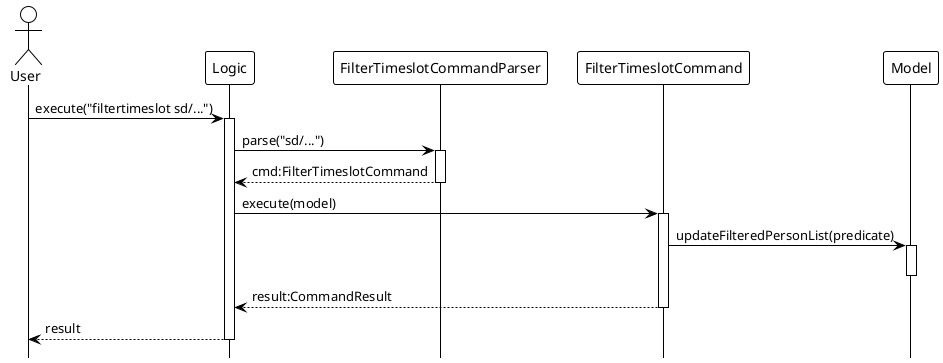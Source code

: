 @startuml
!theme plain
hide footbox
actor User
participant Logic
participant FilterTimeslotCommandParser
participant FilterTimeslotCommand
participant Model

User -> Logic : execute("filtertimeslot sd/...")
activate Logic
Logic -> FilterTimeslotCommandParser : parse("sd/...")
activate FilterTimeslotCommandParser
Logic <-- FilterTimeslotCommandParser : cmd:FilterTimeslotCommand
deactivate FilterTimeslotCommandParser

Logic -> FilterTimeslotCommand : execute(model)
activate FilterTimeslotCommand
FilterTimeslotCommand -> Model : updateFilteredPersonList(predicate)
activate Model
deactivate Model

Logic <-- FilterTimeslotCommand : result:CommandResult
deactivate FilterTimeslotCommand

User <-- Logic : result
deactivate Logic
@enduml
